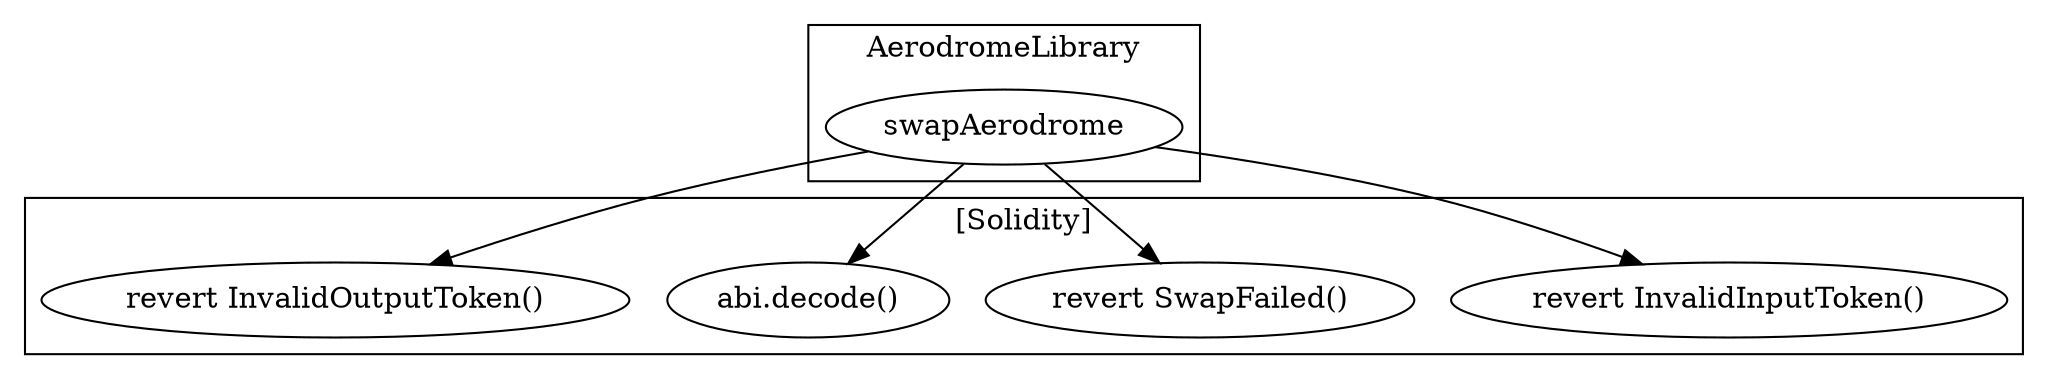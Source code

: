 strict digraph {
subgraph cluster_39308_AerodromeLibrary {
label = "AerodromeLibrary"
"39308_swapAerodrome" [label="swapAerodrome"]
}subgraph cluster_solidity {
label = "[Solidity]"
"revert InvalidInputToken()" 
"revert SwapFailed()" 
"abi.decode()" 
"revert InvalidOutputToken()" 
"39308_swapAerodrome" -> "revert SwapFailed()"
"39308_swapAerodrome" -> "abi.decode()"
"39308_swapAerodrome" -> "revert InvalidOutputToken()"
"39308_swapAerodrome" -> "revert InvalidInputToken()"
}
}